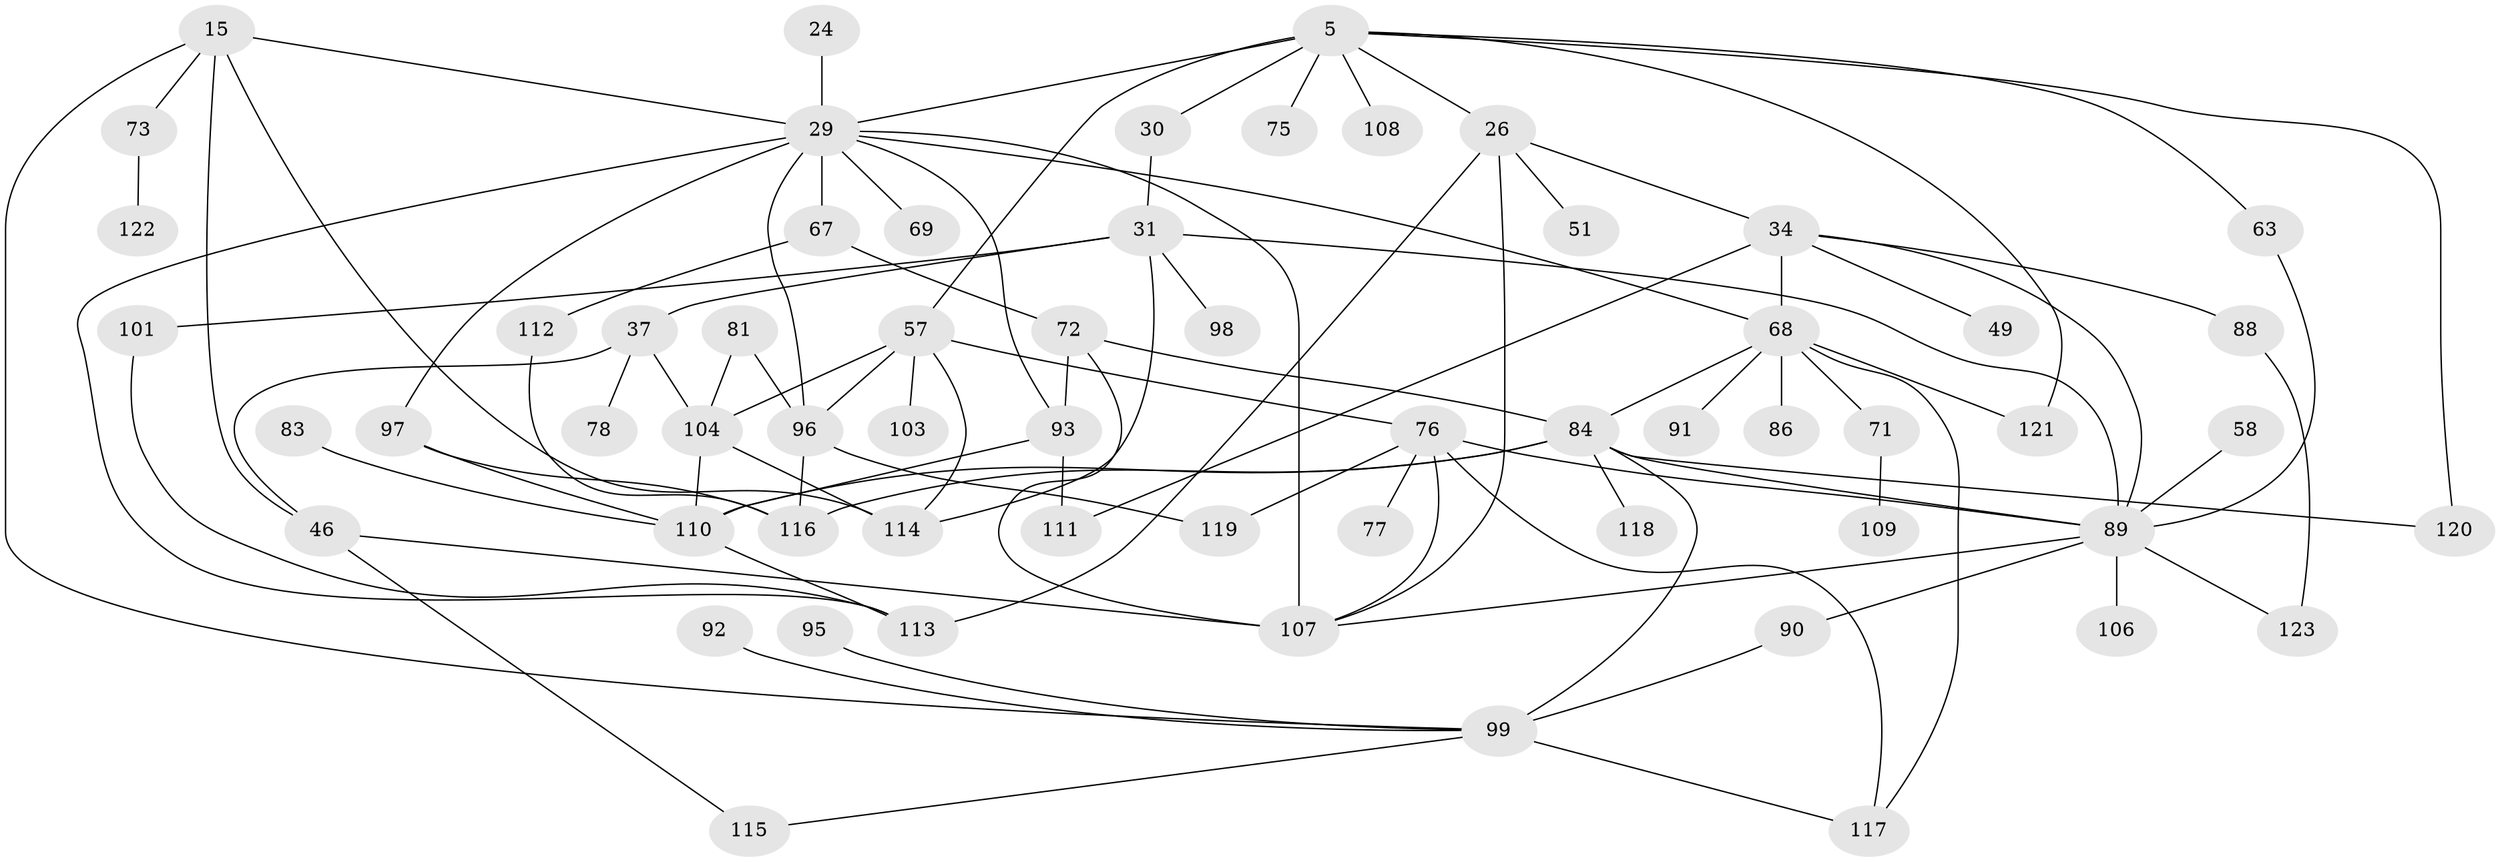 // original degree distribution, {3: 0.2682926829268293, 8: 0.008130081300813009, 6: 0.08130081300813008, 5: 0.06504065040650407, 7: 0.016260162601626018, 4: 0.10569105691056911, 1: 0.18699186991869918, 2: 0.2682926829268293}
// Generated by graph-tools (version 1.1) at 2025/41/03/09/25 04:41:28]
// undirected, 61 vertices, 98 edges
graph export_dot {
graph [start="1"]
  node [color=gray90,style=filled];
  5 [super="+2"];
  15;
  24;
  26 [super="+25"];
  29 [super="+16+23+18"];
  30 [super="+1"];
  31 [super="+7+12"];
  34;
  37 [super="+19"];
  46 [super="+21+39"];
  49;
  51 [super="+50"];
  57 [super="+17+27"];
  58;
  63;
  67 [super="+41"];
  68 [super="+45"];
  69;
  71;
  72 [super="+56"];
  73;
  75;
  76 [super="+47+42"];
  77;
  78;
  81;
  83;
  84 [super="+13+33+35"];
  86;
  88;
  89 [super="+60+80"];
  90;
  91;
  92;
  93 [super="+22"];
  95;
  96 [super="+9+79+87"];
  97 [super="+52"];
  98;
  99 [super="+82+64+65"];
  101 [super="+40"];
  103;
  104 [super="+59"];
  106;
  107 [super="+85+70+74"];
  108;
  109;
  110 [super="+62"];
  111;
  112;
  113 [super="+61+28+105"];
  114 [super="+54"];
  115 [super="+48"];
  116 [super="+38+100"];
  117;
  118;
  119 [super="+102"];
  120;
  121 [super="+94"];
  122;
  123;
  5 -- 108;
  5 -- 63;
  5 -- 75;
  5 -- 120;
  5 -- 26 [weight=2];
  5 -- 30;
  5 -- 57 [weight=3];
  5 -- 29;
  5 -- 121;
  15 -- 46 [weight=2];
  15 -- 73;
  15 -- 114 [weight=2];
  15 -- 29;
  15 -- 99;
  24 -- 29;
  26 -- 34;
  26 -- 113;
  26 -- 51;
  26 -- 107;
  29 -- 67 [weight=3];
  29 -- 96;
  29 -- 68;
  29 -- 69;
  29 -- 97;
  29 -- 113;
  29 -- 93;
  29 -- 107;
  30 -- 31;
  31 -- 37 [weight=2];
  31 -- 98;
  31 -- 114;
  31 -- 89;
  31 -- 101;
  34 -- 49;
  34 -- 88;
  34 -- 111;
  34 -- 68 [weight=2];
  34 -- 89;
  37 -- 104 [weight=2];
  37 -- 78;
  37 -- 46;
  46 -- 115;
  46 -- 107 [weight=2];
  57 -- 103;
  57 -- 96 [weight=3];
  57 -- 104;
  57 -- 114;
  57 -- 76 [weight=3];
  58 -- 89;
  63 -- 89;
  67 -- 112;
  67 -- 72;
  68 -- 71;
  68 -- 86;
  68 -- 117;
  68 -- 84 [weight=2];
  68 -- 91;
  68 -- 121;
  71 -- 109;
  72 -- 84;
  72 -- 93;
  72 -- 107;
  73 -- 122;
  76 -- 77;
  76 -- 117;
  76 -- 119;
  76 -- 89;
  76 -- 107;
  81 -- 96;
  81 -- 104;
  83 -- 110;
  84 -- 110 [weight=3];
  84 -- 118;
  84 -- 120;
  84 -- 116 [weight=2];
  84 -- 89;
  84 -- 99 [weight=2];
  88 -- 123;
  89 -- 90;
  89 -- 106;
  89 -- 123;
  89 -- 107;
  90 -- 99;
  92 -- 99;
  93 -- 110;
  93 -- 111;
  95 -- 99;
  96 -- 119 [weight=2];
  96 -- 116;
  97 -- 116;
  97 -- 110;
  99 -- 117;
  99 -- 115;
  101 -- 113;
  104 -- 114;
  104 -- 110;
  110 -- 113;
  112 -- 116;
}
